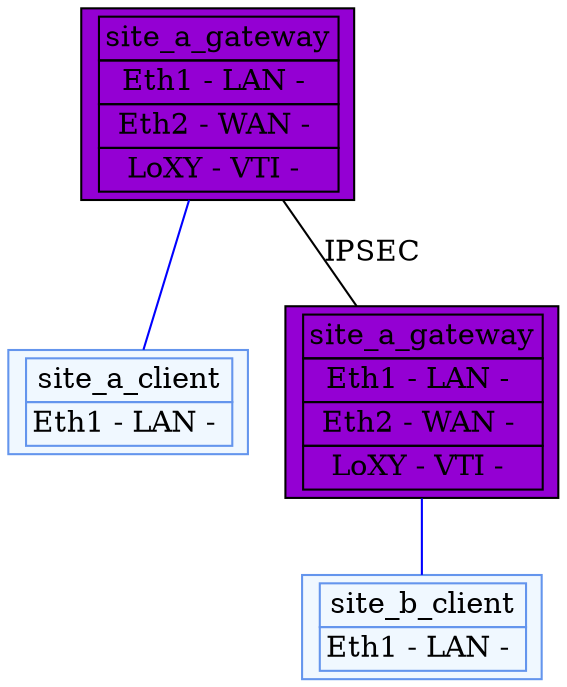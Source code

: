 graph ipsec_ceos {
        { node [shape=rectangle, style=filled, color=cornflowerblue, fillcolor=aliceblue]
		  site_a_client site_b_client
	    }
	    
	    { node [shape=rectangle, style=filled, color=black, fillcolor=darkviolet]
		  site_a_gateway site_b_gateway
	    }
	    
	    { edge [ color=black, label="IPSEC"]
	      site_a_gateway -- site_b_gateway
	    }
	    
	    { edge [ color=blue ]
	      site_a_gateway -- site_a_client
	      site_b_gateway -- site_b_client
	      
	    }
	    
	    site_a_gateway [label=<
        <TABLE BORDER="0" CELLBORDER="1" CELLSPACING="0">
            <TR><TD>site_a_gateway</TD></TR>
            <TR><TD>Eth1 - LAN - </TD></TR>
            <TR><TD>Eth2 - WAN - </TD></TR>
            <TR><TD>LoXY - VTI - </TD></TR>
        </TABLE>>
        ];

	    site_b_gateway [label=<
        <TABLE BORDER="0" CELLBORDER="1" CELLSPACING="0">
            <TR><TD>site_a_gateway</TD></TR>
            <TR><TD>Eth1 - LAN - </TD></TR>
            <TR><TD>Eth2 - WAN - </TD></TR>
            <TR><TD>LoXY - VTI - </TD></TR>
        </TABLE>>
        ];
        
        site_a_client [label=<
        <TABLE BORDER="0" CELLBORDER="1" CELLSPACING="0">
            <TR><TD>site_a_client</TD></TR>
            <TR><TD>Eth1 - LAN - </TD></TR>
        </TABLE>>
        ];

        site_b_client [label=<
        <TABLE BORDER="0" CELLBORDER="1" CELLSPACING="0">
            <TR><TD>site_b_client</TD></TR>
            <TR><TD>Eth1 - LAN - </TD></TR>
        </TABLE>>
        ];
}